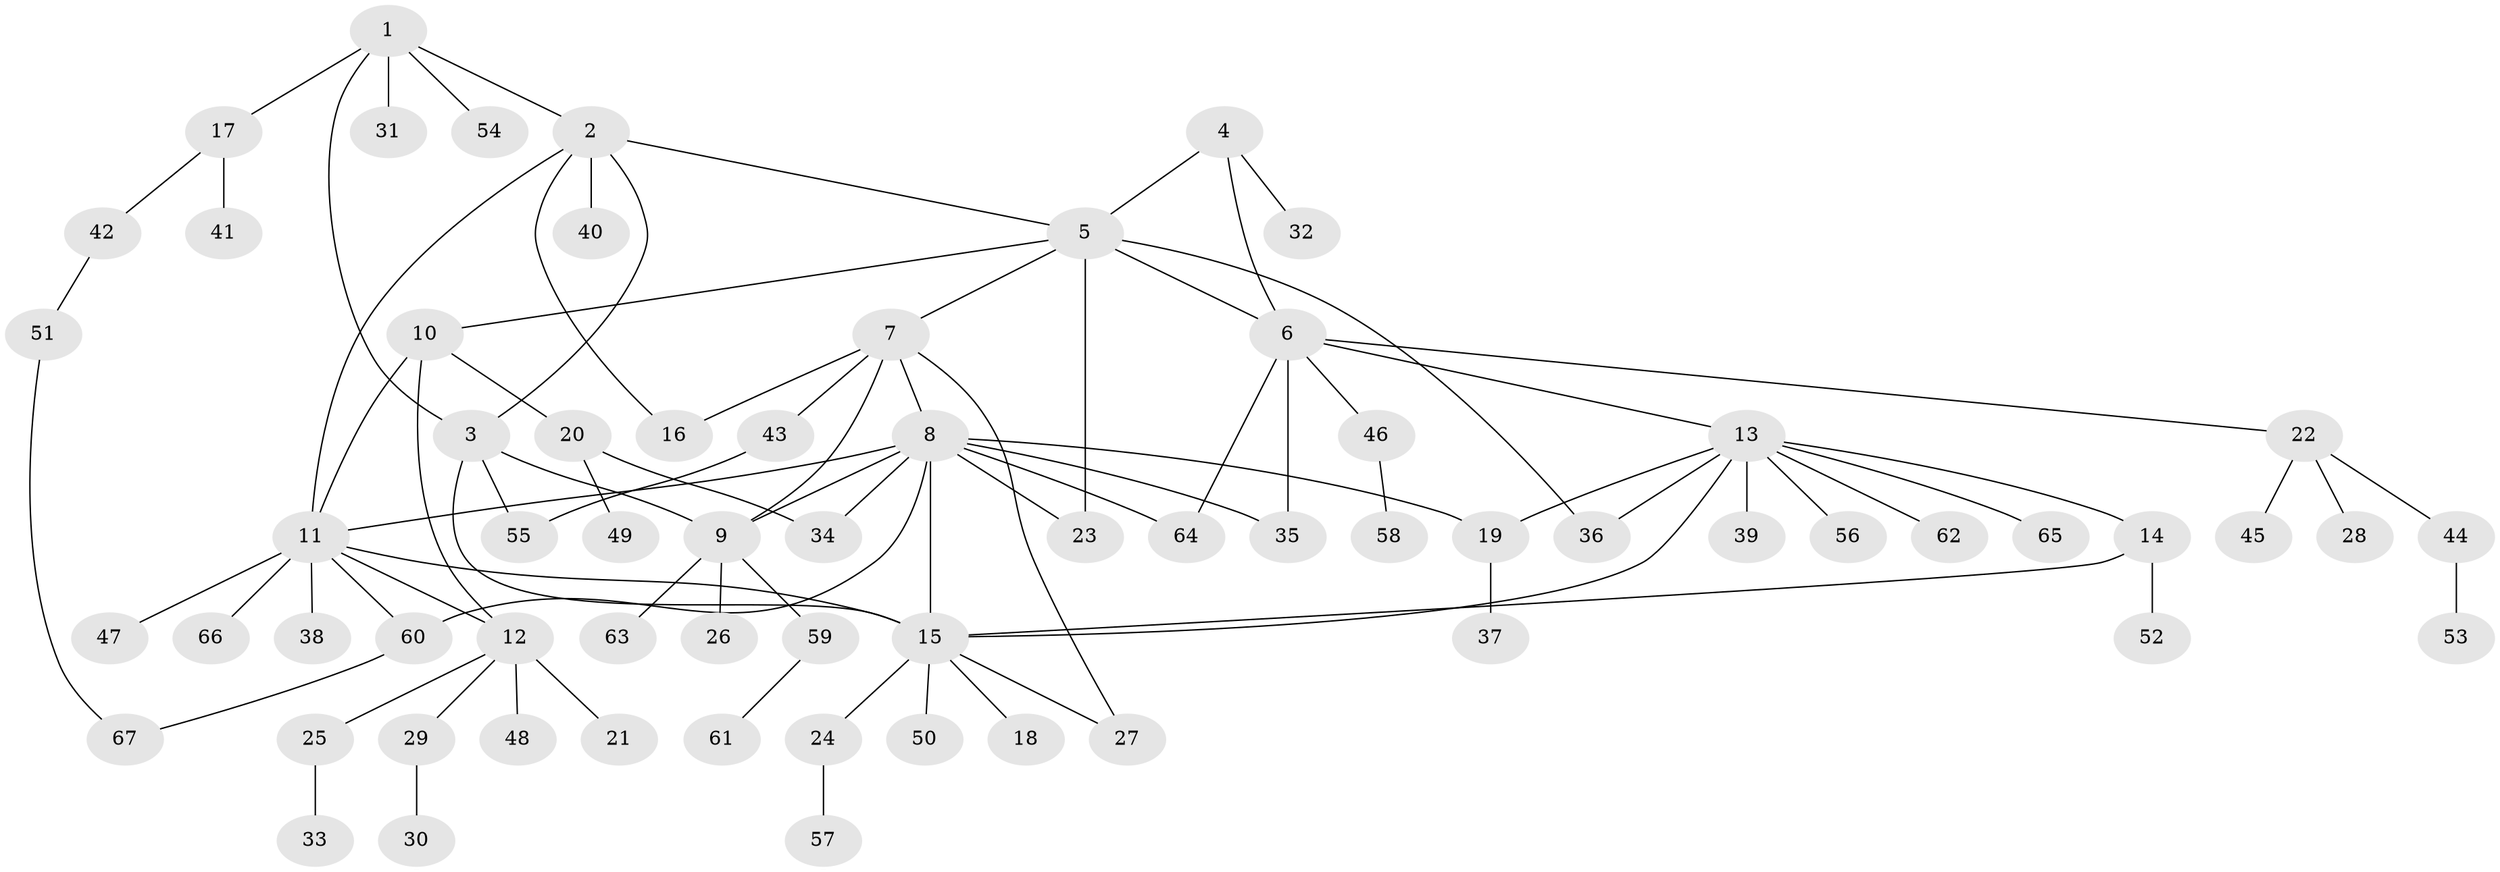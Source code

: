 // Generated by graph-tools (version 1.1) at 2025/50/03/09/25 03:50:40]
// undirected, 67 vertices, 88 edges
graph export_dot {
graph [start="1"]
  node [color=gray90,style=filled];
  1;
  2;
  3;
  4;
  5;
  6;
  7;
  8;
  9;
  10;
  11;
  12;
  13;
  14;
  15;
  16;
  17;
  18;
  19;
  20;
  21;
  22;
  23;
  24;
  25;
  26;
  27;
  28;
  29;
  30;
  31;
  32;
  33;
  34;
  35;
  36;
  37;
  38;
  39;
  40;
  41;
  42;
  43;
  44;
  45;
  46;
  47;
  48;
  49;
  50;
  51;
  52;
  53;
  54;
  55;
  56;
  57;
  58;
  59;
  60;
  61;
  62;
  63;
  64;
  65;
  66;
  67;
  1 -- 2;
  1 -- 3;
  1 -- 17;
  1 -- 31;
  1 -- 54;
  2 -- 3;
  2 -- 5;
  2 -- 11;
  2 -- 16;
  2 -- 40;
  3 -- 9;
  3 -- 15;
  3 -- 55;
  4 -- 5;
  4 -- 6;
  4 -- 32;
  5 -- 6;
  5 -- 7;
  5 -- 10;
  5 -- 23;
  5 -- 36;
  6 -- 13;
  6 -- 22;
  6 -- 35;
  6 -- 46;
  6 -- 64;
  7 -- 8;
  7 -- 9;
  7 -- 16;
  7 -- 27;
  7 -- 43;
  8 -- 9;
  8 -- 11;
  8 -- 15;
  8 -- 19;
  8 -- 23;
  8 -- 34;
  8 -- 35;
  8 -- 60;
  8 -- 64;
  9 -- 26;
  9 -- 59;
  9 -- 63;
  10 -- 11;
  10 -- 12;
  10 -- 20;
  11 -- 12;
  11 -- 15;
  11 -- 38;
  11 -- 47;
  11 -- 60;
  11 -- 66;
  12 -- 21;
  12 -- 25;
  12 -- 29;
  12 -- 48;
  13 -- 14;
  13 -- 15;
  13 -- 19;
  13 -- 36;
  13 -- 39;
  13 -- 56;
  13 -- 62;
  13 -- 65;
  14 -- 15;
  14 -- 52;
  15 -- 18;
  15 -- 24;
  15 -- 27;
  15 -- 50;
  17 -- 41;
  17 -- 42;
  19 -- 37;
  20 -- 34;
  20 -- 49;
  22 -- 28;
  22 -- 44;
  22 -- 45;
  24 -- 57;
  25 -- 33;
  29 -- 30;
  42 -- 51;
  43 -- 55;
  44 -- 53;
  46 -- 58;
  51 -- 67;
  59 -- 61;
  60 -- 67;
}
